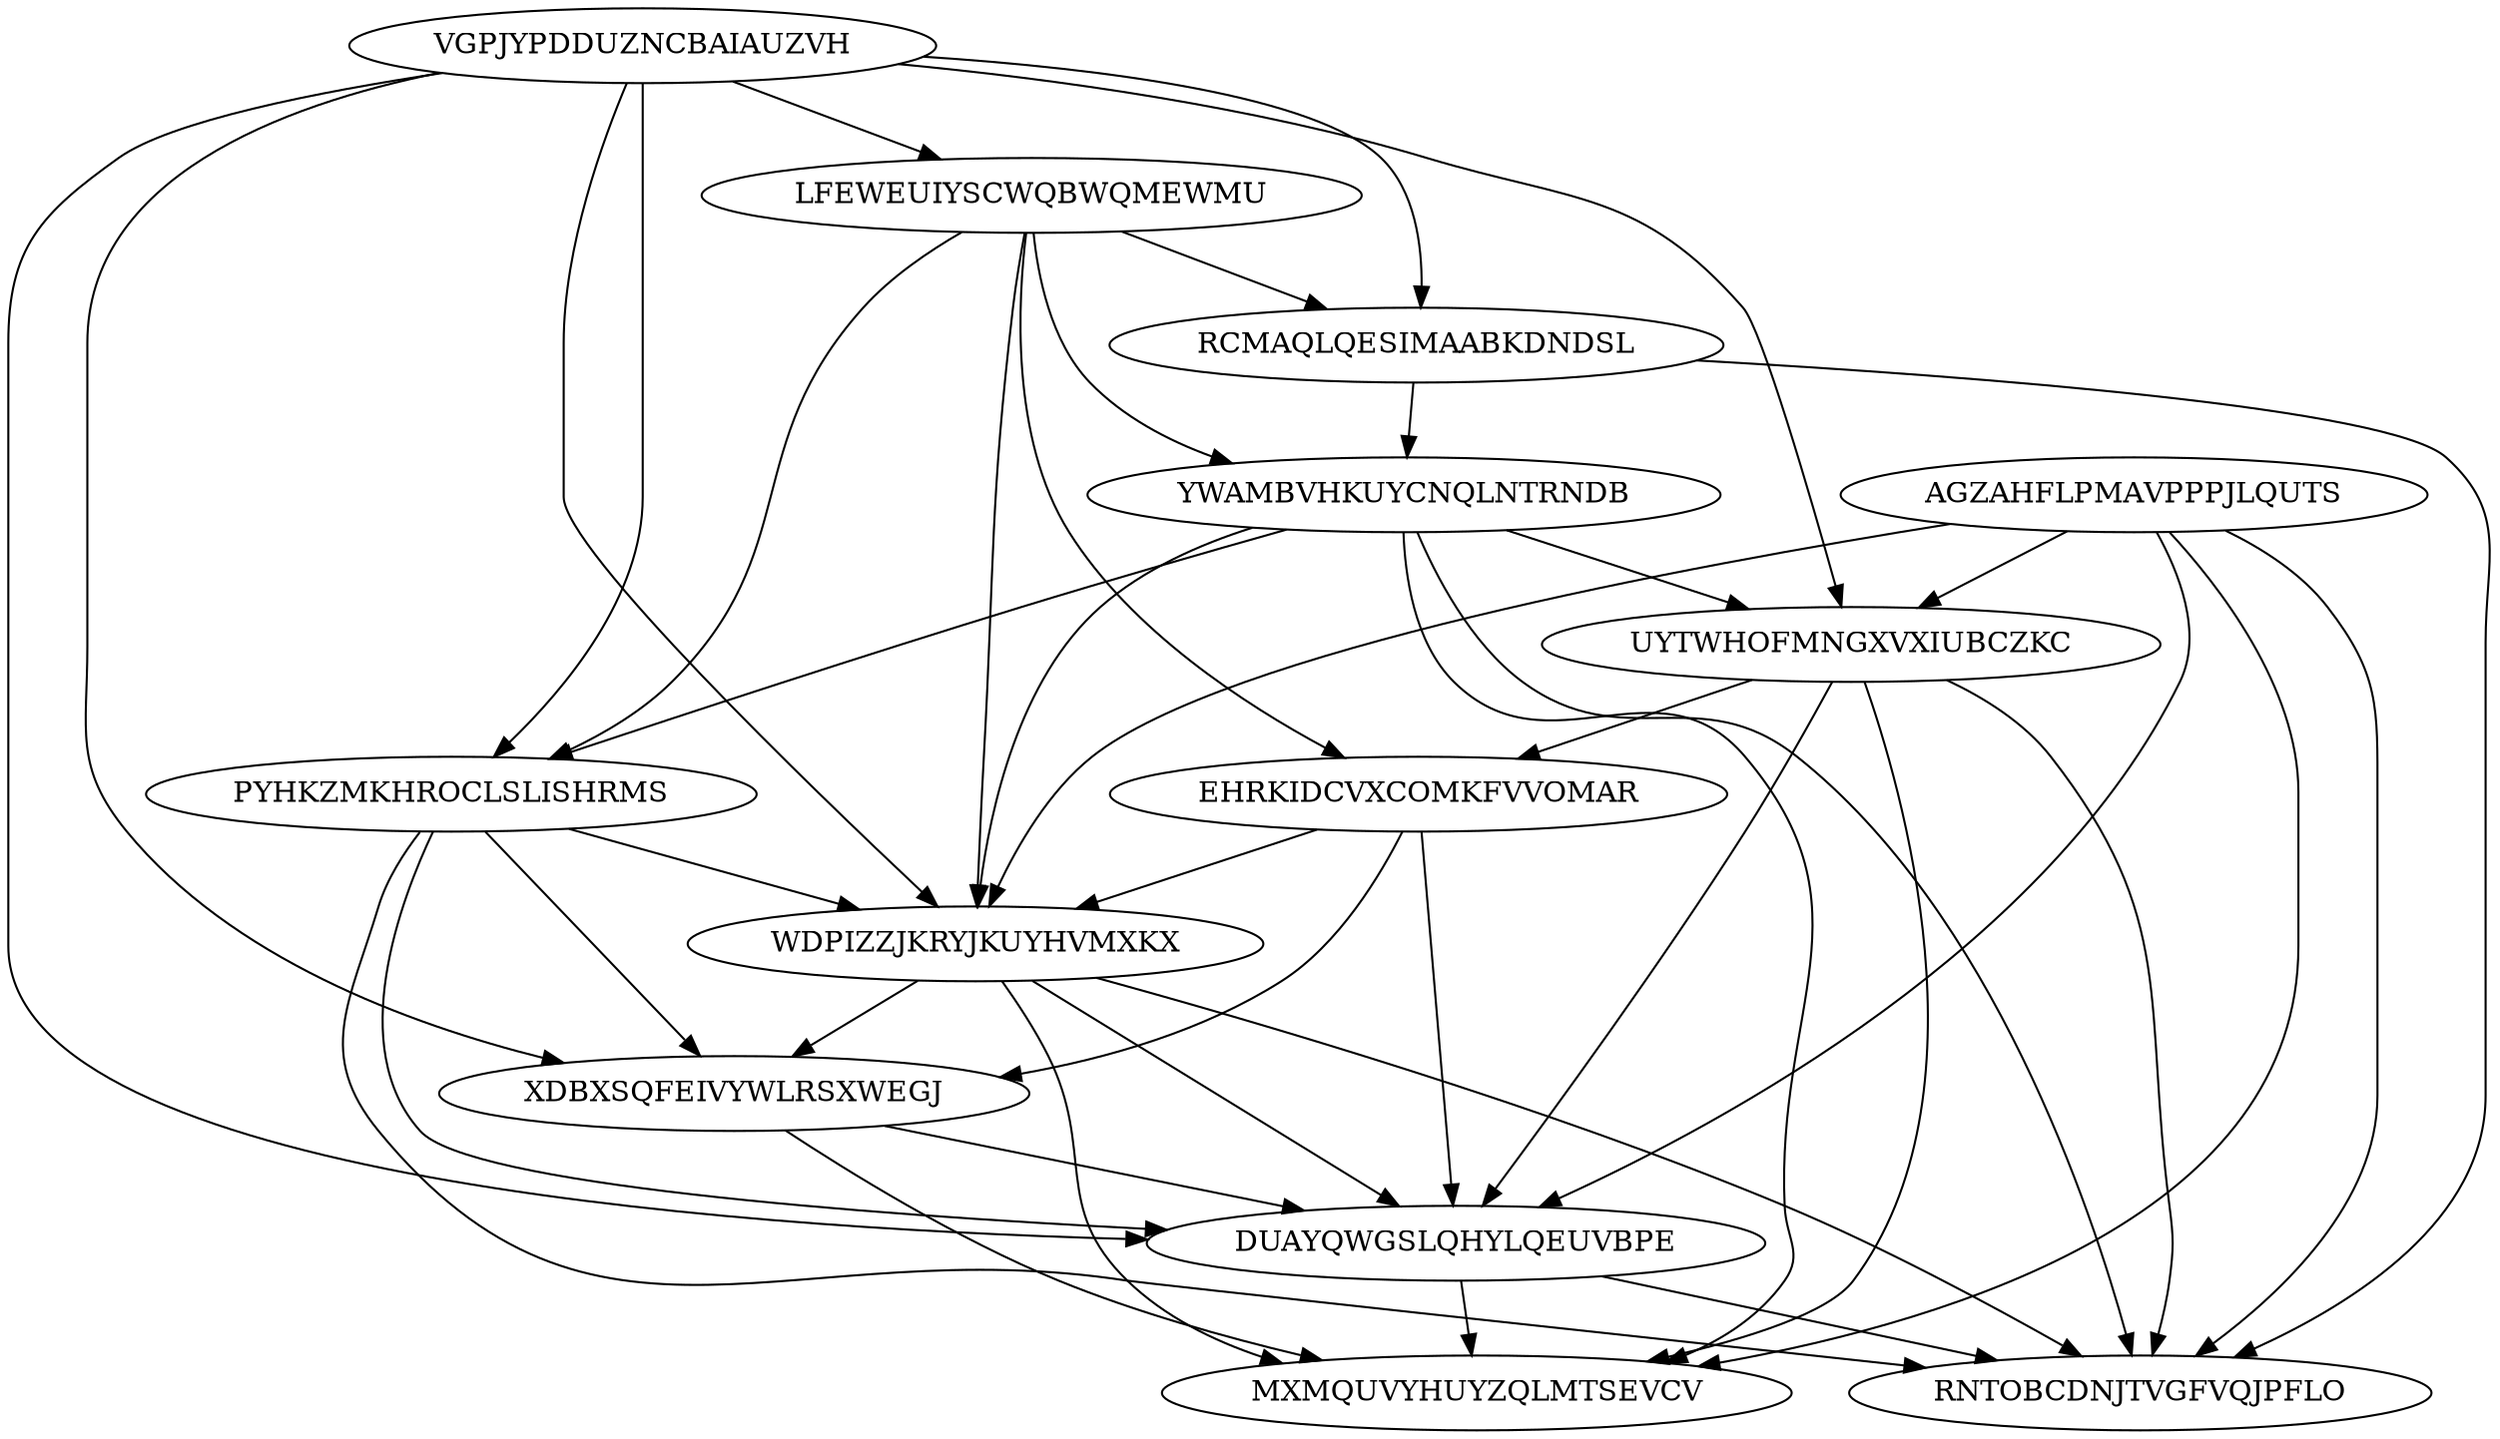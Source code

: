 digraph N13M43 {
	VGPJYPDDUZNCBAIAUZVH	[Weight=13];
	LFEWEUIYSCWQBWQMEWMU	[Weight=14];
	RCMAQLQESIMAABKDNDSL	[Weight=11];
	YWAMBVHKUYCNQLNTRNDB	[Weight=13];
	AGZAHFLPMAVPPPJLQUTS	[Weight=13];
	PYHKZMKHROCLSLISHRMS	[Weight=17];
	UYTWHOFMNGXVXIUBCZKC	[Weight=16];
	EHRKIDCVXCOMKFVVOMAR	[Weight=12];
	WDPIZZJKRYJKUYHVMXKX	[Weight=18];
	XDBXSQFEIVYWLRSXWEGJ	[Weight=17];
	DUAYQWGSLQHYLQEUVBPE	[Weight=17];
	MXMQUVYHUYZQLMTSEVCV	[Weight=10];
	RNTOBCDNJTVGFVQJPFLO	[Weight=12];
	DUAYQWGSLQHYLQEUVBPE -> RNTOBCDNJTVGFVQJPFLO [Weight=11];
	AGZAHFLPMAVPPPJLQUTS -> WDPIZZJKRYJKUYHVMXKX [Weight=11];
	LFEWEUIYSCWQBWQMEWMU -> PYHKZMKHROCLSLISHRMS [Weight=17];
	VGPJYPDDUZNCBAIAUZVH -> LFEWEUIYSCWQBWQMEWMU [Weight=12];
	WDPIZZJKRYJKUYHVMXKX -> DUAYQWGSLQHYLQEUVBPE [Weight=14];
	UYTWHOFMNGXVXIUBCZKC -> EHRKIDCVXCOMKFVVOMAR [Weight=14];
	RCMAQLQESIMAABKDNDSL -> RNTOBCDNJTVGFVQJPFLO [Weight=13];
	AGZAHFLPMAVPPPJLQUTS -> UYTWHOFMNGXVXIUBCZKC [Weight=16];
	AGZAHFLPMAVPPPJLQUTS -> MXMQUVYHUYZQLMTSEVCV [Weight=12];
	LFEWEUIYSCWQBWQMEWMU -> RCMAQLQESIMAABKDNDSL [Weight=10];
	VGPJYPDDUZNCBAIAUZVH -> DUAYQWGSLQHYLQEUVBPE [Weight=12];
	EHRKIDCVXCOMKFVVOMAR -> DUAYQWGSLQHYLQEUVBPE [Weight=11];
	AGZAHFLPMAVPPPJLQUTS -> RNTOBCDNJTVGFVQJPFLO [Weight=11];
	UYTWHOFMNGXVXIUBCZKC -> MXMQUVYHUYZQLMTSEVCV [Weight=11];
	YWAMBVHKUYCNQLNTRNDB -> RNTOBCDNJTVGFVQJPFLO [Weight=14];
	RCMAQLQESIMAABKDNDSL -> YWAMBVHKUYCNQLNTRNDB [Weight=19];
	PYHKZMKHROCLSLISHRMS -> DUAYQWGSLQHYLQEUVBPE [Weight=13];
	YWAMBVHKUYCNQLNTRNDB -> MXMQUVYHUYZQLMTSEVCV [Weight=16];
	VGPJYPDDUZNCBAIAUZVH -> XDBXSQFEIVYWLRSXWEGJ [Weight=13];
	EHRKIDCVXCOMKFVVOMAR -> XDBXSQFEIVYWLRSXWEGJ [Weight=19];
	PYHKZMKHROCLSLISHRMS -> RNTOBCDNJTVGFVQJPFLO [Weight=11];
	LFEWEUIYSCWQBWQMEWMU -> EHRKIDCVXCOMKFVVOMAR [Weight=11];
	YWAMBVHKUYCNQLNTRNDB -> PYHKZMKHROCLSLISHRMS [Weight=15];
	WDPIZZJKRYJKUYHVMXKX -> MXMQUVYHUYZQLMTSEVCV [Weight=13];
	XDBXSQFEIVYWLRSXWEGJ -> MXMQUVYHUYZQLMTSEVCV [Weight=14];
	AGZAHFLPMAVPPPJLQUTS -> DUAYQWGSLQHYLQEUVBPE [Weight=20];
	PYHKZMKHROCLSLISHRMS -> WDPIZZJKRYJKUYHVMXKX [Weight=16];
	PYHKZMKHROCLSLISHRMS -> XDBXSQFEIVYWLRSXWEGJ [Weight=20];
	YWAMBVHKUYCNQLNTRNDB -> WDPIZZJKRYJKUYHVMXKX [Weight=12];
	WDPIZZJKRYJKUYHVMXKX -> RNTOBCDNJTVGFVQJPFLO [Weight=13];
	VGPJYPDDUZNCBAIAUZVH -> WDPIZZJKRYJKUYHVMXKX [Weight=12];
	DUAYQWGSLQHYLQEUVBPE -> MXMQUVYHUYZQLMTSEVCV [Weight=11];
	LFEWEUIYSCWQBWQMEWMU -> YWAMBVHKUYCNQLNTRNDB [Weight=16];
	VGPJYPDDUZNCBAIAUZVH -> PYHKZMKHROCLSLISHRMS [Weight=16];
	VGPJYPDDUZNCBAIAUZVH -> RCMAQLQESIMAABKDNDSL [Weight=20];
	XDBXSQFEIVYWLRSXWEGJ -> DUAYQWGSLQHYLQEUVBPE [Weight=10];
	UYTWHOFMNGXVXIUBCZKC -> DUAYQWGSLQHYLQEUVBPE [Weight=11];
	LFEWEUIYSCWQBWQMEWMU -> WDPIZZJKRYJKUYHVMXKX [Weight=19];
	EHRKIDCVXCOMKFVVOMAR -> WDPIZZJKRYJKUYHVMXKX [Weight=12];
	YWAMBVHKUYCNQLNTRNDB -> UYTWHOFMNGXVXIUBCZKC [Weight=17];
	UYTWHOFMNGXVXIUBCZKC -> RNTOBCDNJTVGFVQJPFLO [Weight=15];
	WDPIZZJKRYJKUYHVMXKX -> XDBXSQFEIVYWLRSXWEGJ [Weight=20];
	VGPJYPDDUZNCBAIAUZVH -> UYTWHOFMNGXVXIUBCZKC [Weight=11];
}
